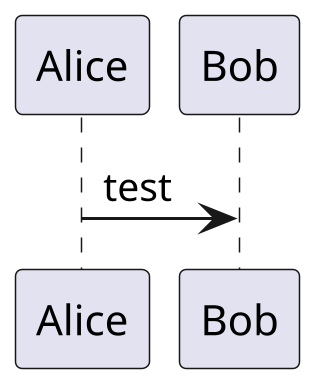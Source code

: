 @startuml
scale 3
Alice -> Bob : test
@enduml

@startuml
scale 2

class Event {
    +startTime: DateTime
    +venue: string
    +registrationClosed: boolean
    -notifyAttends()
}

class ApplicationUser {
    -userName: string
    -password: string
    +isLocked: boolean
    -suggestRandomPasswd()
    +changeProfilePic()
}

class Speaker {
    +openForSpeaking: boolean
    -callForAction()
    +applyAsSpokePerson()
}

class Topic {
    +title: string
    +sourceCodeUrl: string
    +downloadMaterials()
}

class Attendee {
    -enventAttended: number
    -suggestEventBaseOnPreference()
    +registerForTicket()
}

ApplicationUser <|-- Speaker
ApplicationUser <|-- Attendee
Speaker "1" *-- "*" Topic
Event "1" o-- "*" Speaker
Event "1" o-- "*" Attendee
@enduml

@startuml
scale 3

class Goal {
    -name: string
    -type: integer
    -imgs: resource
    -tag: string
}

class PunchCardRecord {
    -id: integer
    -goalId: integer
    -userId: integer
    -userName: integer
    -imgs: resoruce
    -notes: string
    -createdAt: datetime
    -updatedAt: datetime
}

class RecordList {
    -id: integer
    -userId: integer
    -totalCnt: integer
    -gymCnt: integer
    -learningCnt: integer
}

class User {
    -id: integer
    -username: string
}

@enduml